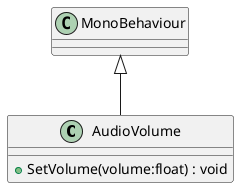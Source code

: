 @startuml
class AudioVolume {
    + SetVolume(volume:float) : void
}
MonoBehaviour <|-- AudioVolume
@enduml

